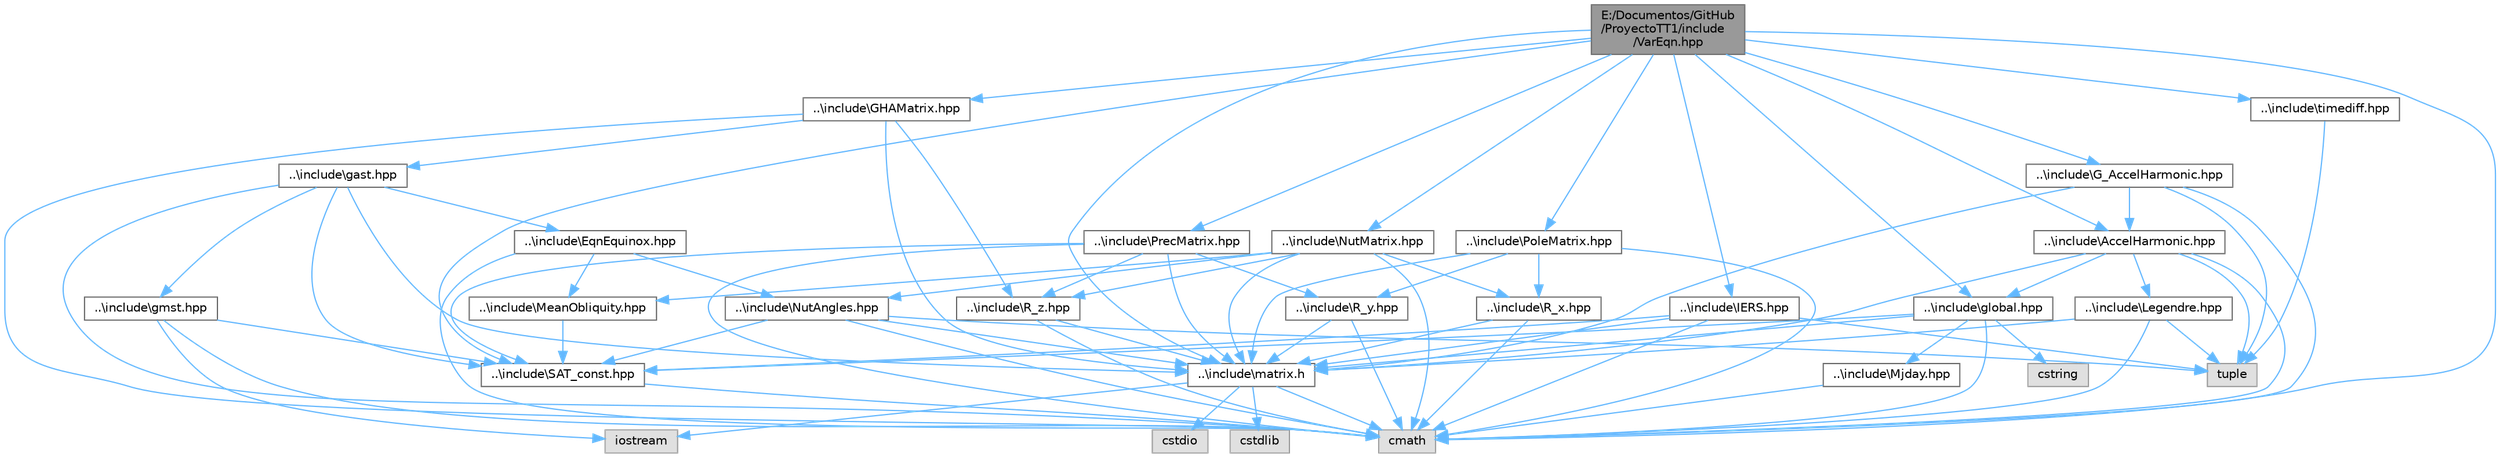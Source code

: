 digraph "E:/Documentos/GitHub/ProyectoTT1/include/VarEqn.hpp"
{
 // LATEX_PDF_SIZE
  bgcolor="transparent";
  edge [fontname=Helvetica,fontsize=10,labelfontname=Helvetica,labelfontsize=10];
  node [fontname=Helvetica,fontsize=10,shape=box,height=0.2,width=0.4];
  Node1 [id="Node000001",label="E:/Documentos/GitHub\l/ProyectoTT1/include\l/VarEqn.hpp",height=0.2,width=0.4,color="gray40", fillcolor="grey60", style="filled", fontcolor="black",tooltip="Este archivo de cabecera contiene una implementación de la función VarEqn."];
  Node1 -> Node2 [id="edge1_Node000001_Node000002",color="steelblue1",style="solid",tooltip=" "];
  Node2 [id="Node000002",label="cmath",height=0.2,width=0.4,color="grey60", fillcolor="#E0E0E0", style="filled",tooltip=" "];
  Node1 -> Node3 [id="edge2_Node000001_Node000003",color="steelblue1",style="solid",tooltip=" "];
  Node3 [id="Node000003",label="..\\include\\matrix.h",height=0.2,width=0.4,color="grey40", fillcolor="white", style="filled",URL="$matrix_8h.html",tooltip="Este archivo de cabecera contiene una implementación de una clase que representa una matriz."];
  Node3 -> Node4 [id="edge3_Node000003_Node000004",color="steelblue1",style="solid",tooltip=" "];
  Node4 [id="Node000004",label="cstdio",height=0.2,width=0.4,color="grey60", fillcolor="#E0E0E0", style="filled",tooltip=" "];
  Node3 -> Node5 [id="edge4_Node000003_Node000005",color="steelblue1",style="solid",tooltip=" "];
  Node5 [id="Node000005",label="cstdlib",height=0.2,width=0.4,color="grey60", fillcolor="#E0E0E0", style="filled",tooltip=" "];
  Node3 -> Node2 [id="edge5_Node000003_Node000002",color="steelblue1",style="solid",tooltip=" "];
  Node3 -> Node6 [id="edge6_Node000003_Node000006",color="steelblue1",style="solid",tooltip=" "];
  Node6 [id="Node000006",label="iostream",height=0.2,width=0.4,color="grey60", fillcolor="#E0E0E0", style="filled",tooltip=" "];
  Node1 -> Node7 [id="edge7_Node000001_Node000007",color="steelblue1",style="solid",tooltip=" "];
  Node7 [id="Node000007",label="..\\include\\SAT_const.hpp",height=0.2,width=0.4,color="grey40", fillcolor="white", style="filled",URL="$_s_a_t___const_8hpp.html",tooltip="Este archivo de cabecera contiene una implementación de una clase que contiene diferentes constantes."];
  Node7 -> Node2 [id="edge8_Node000007_Node000002",color="steelblue1",style="solid",tooltip=" "];
  Node1 -> Node8 [id="edge9_Node000001_Node000008",color="steelblue1",style="solid",tooltip=" "];
  Node8 [id="Node000008",label="..\\include\\global.hpp",height=0.2,width=0.4,color="grey40", fillcolor="white", style="filled",URL="$global_8hpp.html",tooltip="Este archivo de cabecera contiene una implementación para leer ficheros."];
  Node8 -> Node2 [id="edge10_Node000008_Node000002",color="steelblue1",style="solid",tooltip=" "];
  Node8 -> Node9 [id="edge11_Node000008_Node000009",color="steelblue1",style="solid",tooltip=" "];
  Node9 [id="Node000009",label="cstring",height=0.2,width=0.4,color="grey60", fillcolor="#E0E0E0", style="filled",tooltip=" "];
  Node8 -> Node3 [id="edge12_Node000008_Node000003",color="steelblue1",style="solid",tooltip=" "];
  Node8 -> Node7 [id="edge13_Node000008_Node000007",color="steelblue1",style="solid",tooltip=" "];
  Node8 -> Node10 [id="edge14_Node000008_Node000010",color="steelblue1",style="solid",tooltip=" "];
  Node10 [id="Node000010",label="..\\include\\Mjday.hpp",height=0.2,width=0.4,color="grey40", fillcolor="white", style="filled",URL="$_mjday_8hpp.html",tooltip="Este archivo de cabecera contiene una implementación de la función Mjday."];
  Node10 -> Node2 [id="edge15_Node000010_Node000002",color="steelblue1",style="solid",tooltip=" "];
  Node1 -> Node11 [id="edge16_Node000001_Node000011",color="steelblue1",style="solid",tooltip=" "];
  Node11 [id="Node000011",label="..\\include\\IERS.hpp",height=0.2,width=0.4,color="grey40", fillcolor="white", style="filled",URL="$_i_e_r_s_8hpp.html",tooltip="Este archivo de cabecera contiene una implementación de la función IERS."];
  Node11 -> Node2 [id="edge17_Node000011_Node000002",color="steelblue1",style="solid",tooltip=" "];
  Node11 -> Node12 [id="edge18_Node000011_Node000012",color="steelblue1",style="solid",tooltip=" "];
  Node12 [id="Node000012",label="tuple",height=0.2,width=0.4,color="grey60", fillcolor="#E0E0E0", style="filled",tooltip=" "];
  Node11 -> Node3 [id="edge19_Node000011_Node000003",color="steelblue1",style="solid",tooltip=" "];
  Node11 -> Node7 [id="edge20_Node000011_Node000007",color="steelblue1",style="solid",tooltip=" "];
  Node1 -> Node13 [id="edge21_Node000001_Node000013",color="steelblue1",style="solid",tooltip=" "];
  Node13 [id="Node000013",label="..\\include\\timediff.hpp",height=0.2,width=0.4,color="grey40", fillcolor="white", style="filled",URL="$timediff_8hpp.html",tooltip="Este archivo de cabecera contiene una implementación de la función timediff."];
  Node13 -> Node12 [id="edge22_Node000013_Node000012",color="steelblue1",style="solid",tooltip=" "];
  Node1 -> Node14 [id="edge23_Node000001_Node000014",color="steelblue1",style="solid",tooltip=" "];
  Node14 [id="Node000014",label="..\\include\\PrecMatrix.hpp",height=0.2,width=0.4,color="grey40", fillcolor="white", style="filled",URL="$_prec_matrix_8hpp.html",tooltip="Este archivo de cabecera contiene una implementación de la función PrecMatrix."];
  Node14 -> Node2 [id="edge24_Node000014_Node000002",color="steelblue1",style="solid",tooltip=" "];
  Node14 -> Node3 [id="edge25_Node000014_Node000003",color="steelblue1",style="solid",tooltip=" "];
  Node14 -> Node7 [id="edge26_Node000014_Node000007",color="steelblue1",style="solid",tooltip=" "];
  Node14 -> Node15 [id="edge27_Node000014_Node000015",color="steelblue1",style="solid",tooltip=" "];
  Node15 [id="Node000015",label="..\\include\\R_y.hpp",height=0.2,width=0.4,color="grey40", fillcolor="white", style="filled",URL="$_r__y_8hpp.html",tooltip="Este archivo de cabecera contiene una implementación de la función R_y."];
  Node15 -> Node2 [id="edge28_Node000015_Node000002",color="steelblue1",style="solid",tooltip=" "];
  Node15 -> Node3 [id="edge29_Node000015_Node000003",color="steelblue1",style="solid",tooltip=" "];
  Node14 -> Node16 [id="edge30_Node000014_Node000016",color="steelblue1",style="solid",tooltip=" "];
  Node16 [id="Node000016",label="..\\include\\R_z.hpp",height=0.2,width=0.4,color="grey40", fillcolor="white", style="filled",URL="$_r__z_8hpp.html",tooltip="Este archivo de cabecera contiene una implementación de la función R_z."];
  Node16 -> Node2 [id="edge31_Node000016_Node000002",color="steelblue1",style="solid",tooltip=" "];
  Node16 -> Node3 [id="edge32_Node000016_Node000003",color="steelblue1",style="solid",tooltip=" "];
  Node1 -> Node17 [id="edge33_Node000001_Node000017",color="steelblue1",style="solid",tooltip=" "];
  Node17 [id="Node000017",label="..\\include\\NutMatrix.hpp",height=0.2,width=0.4,color="grey40", fillcolor="white", style="filled",URL="$_nut_matrix_8hpp.html",tooltip="Este archivo de cabecera contiene una implementación de la función NutMatrix."];
  Node17 -> Node2 [id="edge34_Node000017_Node000002",color="steelblue1",style="solid",tooltip=" "];
  Node17 -> Node3 [id="edge35_Node000017_Node000003",color="steelblue1",style="solid",tooltip=" "];
  Node17 -> Node18 [id="edge36_Node000017_Node000018",color="steelblue1",style="solid",tooltip=" "];
  Node18 [id="Node000018",label="..\\include\\MeanObliquity.hpp",height=0.2,width=0.4,color="grey40", fillcolor="white", style="filled",URL="$_mean_obliquity_8hpp.html",tooltip="Este archivo de cabecera contiene una implementación de la función MeanObliquity."];
  Node18 -> Node7 [id="edge37_Node000018_Node000007",color="steelblue1",style="solid",tooltip=" "];
  Node17 -> Node19 [id="edge38_Node000017_Node000019",color="steelblue1",style="solid",tooltip=" "];
  Node19 [id="Node000019",label="..\\include\\NutAngles.hpp",height=0.2,width=0.4,color="grey40", fillcolor="white", style="filled",URL="$_nut_angles_8hpp.html",tooltip="Este archivo de cabecera contiene una implementación de la función NutAngles."];
  Node19 -> Node2 [id="edge39_Node000019_Node000002",color="steelblue1",style="solid",tooltip=" "];
  Node19 -> Node12 [id="edge40_Node000019_Node000012",color="steelblue1",style="solid",tooltip=" "];
  Node19 -> Node3 [id="edge41_Node000019_Node000003",color="steelblue1",style="solid",tooltip=" "];
  Node19 -> Node7 [id="edge42_Node000019_Node000007",color="steelblue1",style="solid",tooltip=" "];
  Node17 -> Node20 [id="edge43_Node000017_Node000020",color="steelblue1",style="solid",tooltip=" "];
  Node20 [id="Node000020",label="..\\include\\R_x.hpp",height=0.2,width=0.4,color="grey40", fillcolor="white", style="filled",URL="$_r__x_8hpp.html",tooltip="Este archivo de cabecera contiene una implementación de la función R_x."];
  Node20 -> Node2 [id="edge44_Node000020_Node000002",color="steelblue1",style="solid",tooltip=" "];
  Node20 -> Node3 [id="edge45_Node000020_Node000003",color="steelblue1",style="solid",tooltip=" "];
  Node17 -> Node16 [id="edge46_Node000017_Node000016",color="steelblue1",style="solid",tooltip=" "];
  Node1 -> Node21 [id="edge47_Node000001_Node000021",color="steelblue1",style="solid",tooltip=" "];
  Node21 [id="Node000021",label="..\\include\\PoleMatrix.hpp",height=0.2,width=0.4,color="grey40", fillcolor="white", style="filled",URL="$_pole_matrix_8hpp.html",tooltip="Este archivo de cabecera contiene una implementación de la función PoleMatrix."];
  Node21 -> Node2 [id="edge48_Node000021_Node000002",color="steelblue1",style="solid",tooltip=" "];
  Node21 -> Node3 [id="edge49_Node000021_Node000003",color="steelblue1",style="solid",tooltip=" "];
  Node21 -> Node20 [id="edge50_Node000021_Node000020",color="steelblue1",style="solid",tooltip=" "];
  Node21 -> Node15 [id="edge51_Node000021_Node000015",color="steelblue1",style="solid",tooltip=" "];
  Node1 -> Node22 [id="edge52_Node000001_Node000022",color="steelblue1",style="solid",tooltip=" "];
  Node22 [id="Node000022",label="..\\include\\GHAMatrix.hpp",height=0.2,width=0.4,color="grey40", fillcolor="white", style="filled",URL="$_g_h_a_matrix_8hpp.html",tooltip="Este archivo de cabecera contiene una implementación de la función GHAMatrix."];
  Node22 -> Node2 [id="edge53_Node000022_Node000002",color="steelblue1",style="solid",tooltip=" "];
  Node22 -> Node3 [id="edge54_Node000022_Node000003",color="steelblue1",style="solid",tooltip=" "];
  Node22 -> Node16 [id="edge55_Node000022_Node000016",color="steelblue1",style="solid",tooltip=" "];
  Node22 -> Node23 [id="edge56_Node000022_Node000023",color="steelblue1",style="solid",tooltip=" "];
  Node23 [id="Node000023",label="..\\include\\gast.hpp",height=0.2,width=0.4,color="grey40", fillcolor="white", style="filled",URL="$gast_8hpp.html",tooltip="Este archivo de cabecera contiene una implementación de la función gast."];
  Node23 -> Node2 [id="edge57_Node000023_Node000002",color="steelblue1",style="solid",tooltip=" "];
  Node23 -> Node3 [id="edge58_Node000023_Node000003",color="steelblue1",style="solid",tooltip=" "];
  Node23 -> Node24 [id="edge59_Node000023_Node000024",color="steelblue1",style="solid",tooltip=" "];
  Node24 [id="Node000024",label="..\\include\\gmst.hpp",height=0.2,width=0.4,color="grey40", fillcolor="white", style="filled",URL="$gmst_8hpp.html",tooltip="Este archivo de cabecera contiene una implementación de la función gmst."];
  Node24 -> Node2 [id="edge60_Node000024_Node000002",color="steelblue1",style="solid",tooltip=" "];
  Node24 -> Node6 [id="edge61_Node000024_Node000006",color="steelblue1",style="solid",tooltip=" "];
  Node24 -> Node7 [id="edge62_Node000024_Node000007",color="steelblue1",style="solid",tooltip=" "];
  Node23 -> Node25 [id="edge63_Node000023_Node000025",color="steelblue1",style="solid",tooltip=" "];
  Node25 [id="Node000025",label="..\\include\\EqnEquinox.hpp",height=0.2,width=0.4,color="grey40", fillcolor="white", style="filled",URL="$_eqn_equinox_8hpp.html",tooltip="Este archivo de cabecera contiene una implementación de la función EqnEquinox."];
  Node25 -> Node2 [id="edge64_Node000025_Node000002",color="steelblue1",style="solid",tooltip=" "];
  Node25 -> Node19 [id="edge65_Node000025_Node000019",color="steelblue1",style="solid",tooltip=" "];
  Node25 -> Node18 [id="edge66_Node000025_Node000018",color="steelblue1",style="solid",tooltip=" "];
  Node23 -> Node7 [id="edge67_Node000023_Node000007",color="steelblue1",style="solid",tooltip=" "];
  Node1 -> Node26 [id="edge68_Node000001_Node000026",color="steelblue1",style="solid",tooltip=" "];
  Node26 [id="Node000026",label="..\\include\\AccelHarmonic.hpp",height=0.2,width=0.4,color="grey40", fillcolor="white", style="filled",URL="$_accel_harmonic_8hpp.html",tooltip="Este archivo de cabecera contiene una implementación de la función AccelHarmonic."];
  Node26 -> Node2 [id="edge69_Node000026_Node000002",color="steelblue1",style="solid",tooltip=" "];
  Node26 -> Node12 [id="edge70_Node000026_Node000012",color="steelblue1",style="solid",tooltip=" "];
  Node26 -> Node3 [id="edge71_Node000026_Node000003",color="steelblue1",style="solid",tooltip=" "];
  Node26 -> Node8 [id="edge72_Node000026_Node000008",color="steelblue1",style="solid",tooltip=" "];
  Node26 -> Node27 [id="edge73_Node000026_Node000027",color="steelblue1",style="solid",tooltip=" "];
  Node27 [id="Node000027",label="..\\include\\Legendre.hpp",height=0.2,width=0.4,color="grey40", fillcolor="white", style="filled",URL="$_legendre_8hpp.html",tooltip="Este archivo de cabecera contiene una implementación de la función Legendre."];
  Node27 -> Node2 [id="edge74_Node000027_Node000002",color="steelblue1",style="solid",tooltip=" "];
  Node27 -> Node12 [id="edge75_Node000027_Node000012",color="steelblue1",style="solid",tooltip=" "];
  Node27 -> Node3 [id="edge76_Node000027_Node000003",color="steelblue1",style="solid",tooltip=" "];
  Node1 -> Node28 [id="edge77_Node000001_Node000028",color="steelblue1",style="solid",tooltip=" "];
  Node28 [id="Node000028",label="..\\include\\G_AccelHarmonic.hpp",height=0.2,width=0.4,color="grey40", fillcolor="white", style="filled",URL="$_g___accel_harmonic_8hpp.html",tooltip="Este archivo de cabecera contiene una implementación de la función G_AccelHarmonic."];
  Node28 -> Node2 [id="edge78_Node000028_Node000002",color="steelblue1",style="solid",tooltip=" "];
  Node28 -> Node12 [id="edge79_Node000028_Node000012",color="steelblue1",style="solid",tooltip=" "];
  Node28 -> Node3 [id="edge80_Node000028_Node000003",color="steelblue1",style="solid",tooltip=" "];
  Node28 -> Node26 [id="edge81_Node000028_Node000026",color="steelblue1",style="solid",tooltip=" "];
}
